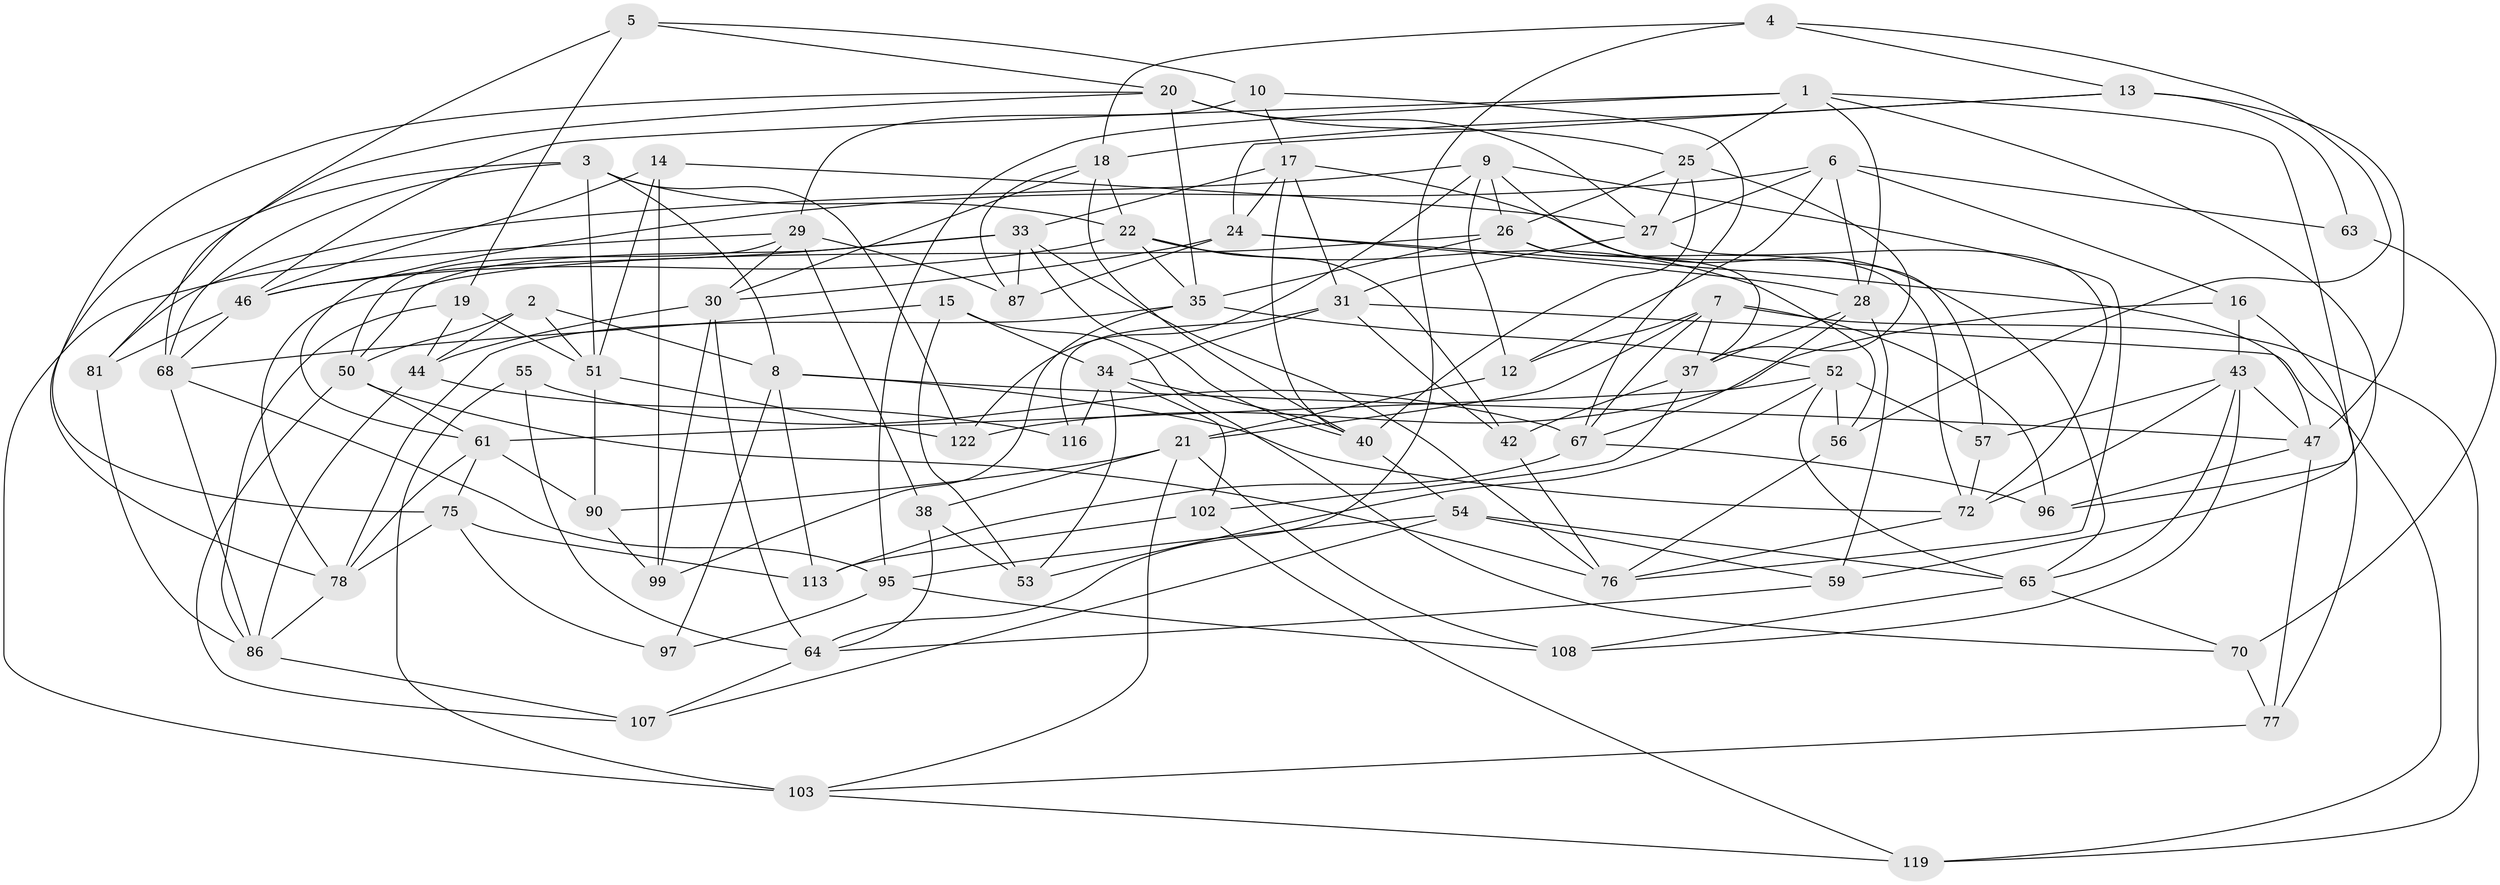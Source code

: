 // original degree distribution, {4: 1.0}
// Generated by graph-tools (version 1.1) at 2025/11/02/27/25 16:11:45]
// undirected, 77 vertices, 194 edges
graph export_dot {
graph [start="1"]
  node [color=gray90,style=filled];
  1 [super="+32"];
  2;
  3 [super="+45"];
  4;
  5;
  6 [super="+98"];
  7 [super="+11"];
  8 [super="+100"];
  9 [super="+121"];
  10;
  12;
  13 [super="+41"];
  14;
  15;
  16;
  17 [super="+105"];
  18 [super="+89"];
  19;
  20 [super="+85"];
  21 [super="+23"];
  22 [super="+91"];
  24 [super="+71"];
  25 [super="+39"];
  26 [super="+36"];
  27 [super="+62"];
  28 [super="+58"];
  29 [super="+82"];
  30 [super="+83"];
  31 [super="+49"];
  33 [super="+115"];
  34 [super="+48"];
  35 [super="+111"];
  37 [super="+94"];
  38;
  40 [super="+60"];
  42;
  43 [super="+92"];
  44 [super="+120"];
  46 [super="+112"];
  47 [super="+110"];
  50 [super="+79"];
  51 [super="+80"];
  52 [super="+73"];
  53;
  54 [super="+69"];
  55;
  56;
  57;
  59;
  61 [super="+74"];
  63;
  64 [super="+93"];
  65 [super="+66"];
  67 [super="+114"];
  68 [super="+84"];
  70;
  72 [super="+104"];
  75 [super="+88"];
  76 [super="+109"];
  77;
  78 [super="+101"];
  81;
  86 [super="+118"];
  87;
  90;
  95 [super="+117"];
  96;
  97;
  99;
  102;
  103 [super="+106"];
  107;
  108;
  113;
  116;
  119;
  122;
  1 -- 28;
  1 -- 59;
  1 -- 25;
  1 -- 96;
  1 -- 95;
  1 -- 46;
  2 -- 50;
  2 -- 51;
  2 -- 44;
  2 -- 8;
  3 -- 122;
  3 -- 78;
  3 -- 68;
  3 -- 8;
  3 -- 51;
  3 -- 22;
  4 -- 18;
  4 -- 56;
  4 -- 13;
  4 -- 64;
  5 -- 20;
  5 -- 68;
  5 -- 19;
  5 -- 10;
  6 -- 63;
  6 -- 12;
  6 -- 27;
  6 -- 16;
  6 -- 28;
  6 -- 61;
  7 -- 12;
  7 -- 119;
  7 -- 96;
  7 -- 67;
  7 -- 21;
  7 -- 37;
  8 -- 113;
  8 -- 97;
  8 -- 47;
  8 -- 72;
  9 -- 26;
  9 -- 81;
  9 -- 76;
  9 -- 122;
  9 -- 12;
  9 -- 57;
  10 -- 17;
  10 -- 67;
  10 -- 29;
  12 -- 21;
  13 -- 63 [weight=2];
  13 -- 18;
  13 -- 47;
  13 -- 24;
  14 -- 99;
  14 -- 46;
  14 -- 51;
  14 -- 27;
  15 -- 53;
  15 -- 34;
  15 -- 70;
  15 -- 68;
  16 -- 77;
  16 -- 122;
  16 -- 43;
  17 -- 65;
  17 -- 31;
  17 -- 24;
  17 -- 33;
  17 -- 40;
  18 -- 22;
  18 -- 40;
  18 -- 30;
  18 -- 87;
  19 -- 44;
  19 -- 51;
  19 -- 86;
  20 -- 35;
  20 -- 75;
  20 -- 81;
  20 -- 27;
  20 -- 25;
  21 -- 103;
  21 -- 90;
  21 -- 108;
  21 -- 38;
  22 -- 56;
  22 -- 42;
  22 -- 35;
  22 -- 46;
  24 -- 30;
  24 -- 28;
  24 -- 87;
  24 -- 47;
  25 -- 27;
  25 -- 40;
  25 -- 26;
  25 -- 37;
  26 -- 78;
  26 -- 35;
  26 -- 72;
  26 -- 37;
  27 -- 72;
  27 -- 31;
  28 -- 59;
  28 -- 67;
  28 -- 37;
  29 -- 30;
  29 -- 87;
  29 -- 103;
  29 -- 50;
  29 -- 38;
  30 -- 99;
  30 -- 64;
  30 -- 44;
  31 -- 119;
  31 -- 42;
  31 -- 116;
  31 -- 34;
  33 -- 46;
  33 -- 76;
  33 -- 40;
  33 -- 50;
  33 -- 87;
  34 -- 102;
  34 -- 116;
  34 -- 40;
  34 -- 53;
  35 -- 52;
  35 -- 99;
  35 -- 78;
  37 -- 102;
  37 -- 42;
  38 -- 53;
  38 -- 64;
  40 -- 54;
  42 -- 76;
  43 -- 108;
  43 -- 65;
  43 -- 72;
  43 -- 57;
  43 -- 47;
  44 -- 116 [weight=2];
  44 -- 86;
  46 -- 81;
  46 -- 68;
  47 -- 96;
  47 -- 77;
  50 -- 76;
  50 -- 107;
  50 -- 61;
  51 -- 122;
  51 -- 90;
  52 -- 65;
  52 -- 53;
  52 -- 56;
  52 -- 57;
  52 -- 61;
  54 -- 107;
  54 -- 65;
  54 -- 59;
  54 -- 95 [weight=2];
  55 -- 103 [weight=2];
  55 -- 64;
  55 -- 67;
  56 -- 76;
  57 -- 72;
  59 -- 64;
  61 -- 75;
  61 -- 78;
  61 -- 90;
  63 -- 70;
  64 -- 107;
  65 -- 70;
  65 -- 108;
  67 -- 113;
  67 -- 96;
  68 -- 95;
  68 -- 86;
  70 -- 77;
  72 -- 76;
  75 -- 97 [weight=2];
  75 -- 78;
  75 -- 113;
  77 -- 103;
  78 -- 86;
  81 -- 86;
  86 -- 107;
  90 -- 99;
  95 -- 97;
  95 -- 108;
  102 -- 119;
  102 -- 113;
  103 -- 119;
}
